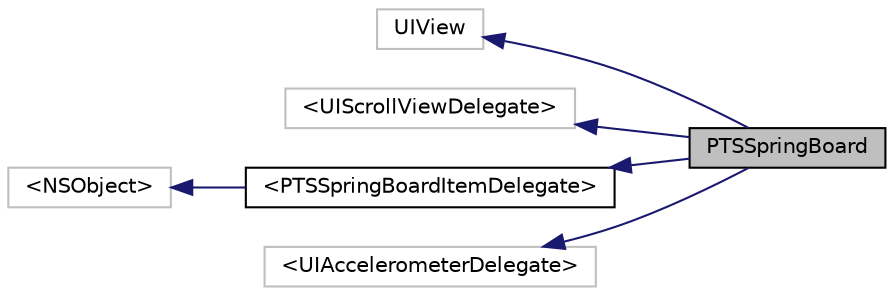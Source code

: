 digraph "PTSSpringBoard"
{
  edge [fontname="Helvetica",fontsize="10",labelfontname="Helvetica",labelfontsize="10"];
  node [fontname="Helvetica",fontsize="10",shape=record];
  rankdir="LR";
  Node1 [label="PTSSpringBoard",height=0.2,width=0.4,color="black", fillcolor="grey75", style="filled" fontcolor="black"];
  Node2 -> Node1 [dir="back",color="midnightblue",fontsize="10",style="solid",fontname="Helvetica"];
  Node2 [label="UIView",height=0.2,width=0.4,color="grey75", fillcolor="white", style="filled"];
  Node3 -> Node1 [dir="back",color="midnightblue",fontsize="10",style="solid",fontname="Helvetica"];
  Node3 [label="\<UIScrollViewDelegate\>",height=0.2,width=0.4,color="grey75", fillcolor="white", style="filled"];
  Node4 -> Node1 [dir="back",color="midnightblue",fontsize="10",style="solid",fontname="Helvetica"];
  Node4 [label="\<PTSSpringBoardItemDelegate\>",height=0.2,width=0.4,color="black", fillcolor="white", style="filled",URL="$protocol_p_t_s_spring_board_item_delegate-p.html",tooltip="The protocol is implemented by the PTSSpringBoard to be informed of user-interactions by a single PTS..."];
  Node5 -> Node4 [dir="back",color="midnightblue",fontsize="10",style="solid",fontname="Helvetica"];
  Node5 [label="\<NSObject\>",height=0.2,width=0.4,color="grey75", fillcolor="white", style="filled"];
  Node6 -> Node1 [dir="back",color="midnightblue",fontsize="10",style="solid",fontname="Helvetica"];
  Node6 [label="\<UIAccelerometerDelegate\>",height=0.2,width=0.4,color="grey75", fillcolor="white", style="filled"];
}
